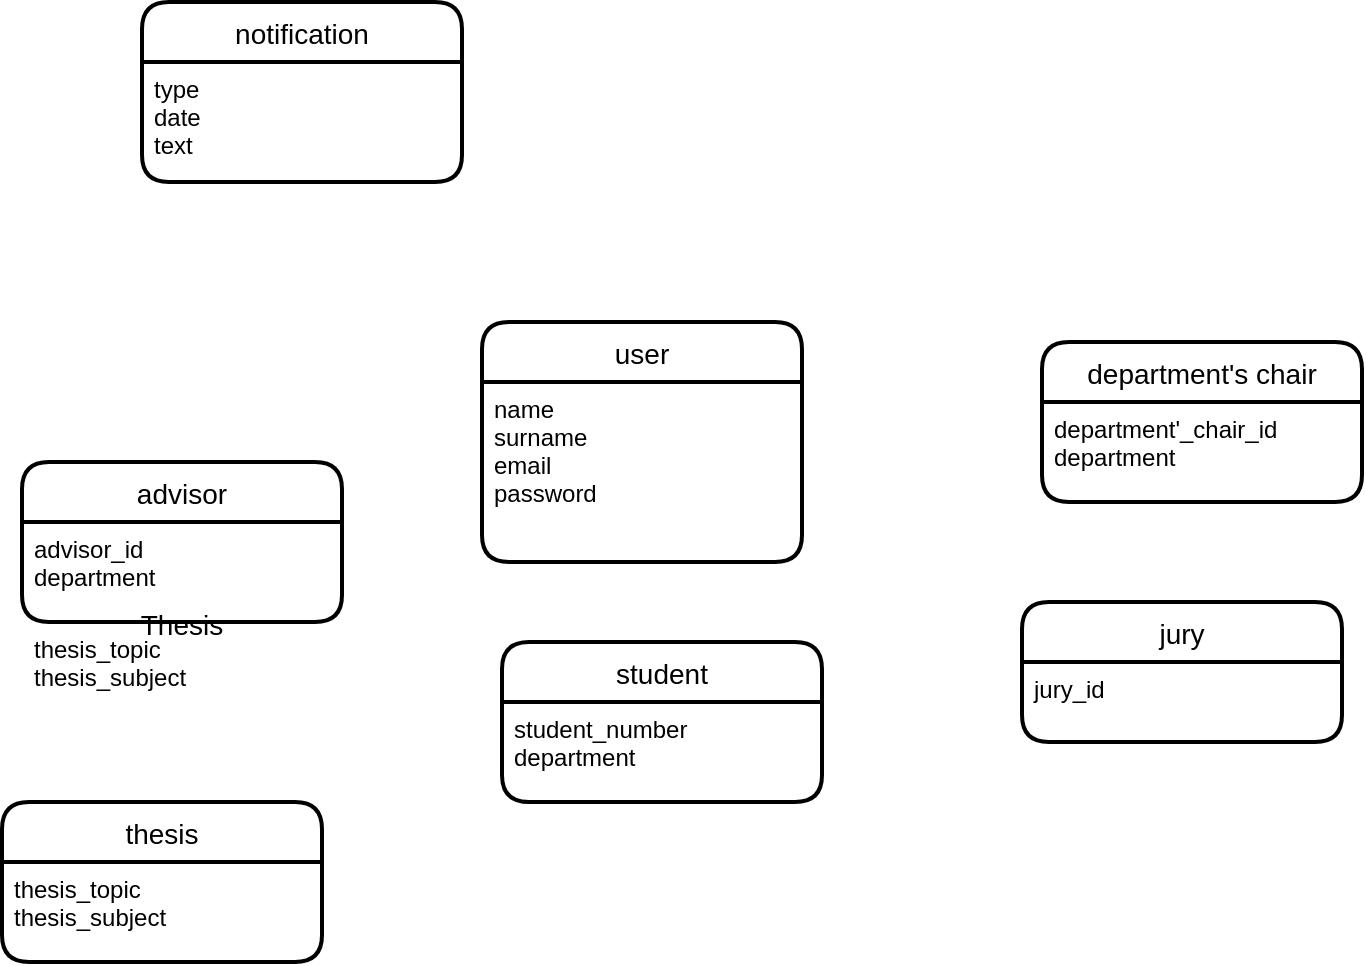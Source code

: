 <mxfile version="14.0.1" type="github">
  <diagram id="R2lEEEUBdFMjLlhIrx00" name="Page-1">
    <mxGraphModel dx="709" dy="549" grid="1" gridSize="10" guides="1" tooltips="1" connect="1" arrows="1" fold="1" page="1" pageScale="1" pageWidth="850" pageHeight="1100" math="0" shadow="0" extFonts="Permanent Marker^https://fonts.googleapis.com/css?family=Permanent+Marker">
      <root>
        <mxCell id="0" />
        <mxCell id="1" parent="0" />
        <mxCell id="vepkWiXUaqZkskB5NhW0-733" value="user" style="swimlane;childLayout=stackLayout;horizontal=1;startSize=30;horizontalStack=0;rounded=1;fontSize=14;fontStyle=0;strokeWidth=2;resizeParent=0;resizeLast=1;shadow=0;dashed=0;align=center;" vertex="1" parent="1">
          <mxGeometry x="300" y="210" width="160" height="120" as="geometry" />
        </mxCell>
        <mxCell id="vepkWiXUaqZkskB5NhW0-734" value="name&#xa;surname&#xa;email&#xa;password" style="align=left;strokeColor=none;fillColor=none;spacingLeft=4;fontSize=12;verticalAlign=top;resizable=0;rotatable=0;part=1;" vertex="1" parent="vepkWiXUaqZkskB5NhW0-733">
          <mxGeometry y="30" width="160" height="90" as="geometry" />
        </mxCell>
        <mxCell id="vepkWiXUaqZkskB5NhW0-740" style="edgeStyle=orthogonalEdgeStyle;rounded=0;orthogonalLoop=1;jettySize=auto;html=1;exitX=0.5;exitY=1;exitDx=0;exitDy=0;" edge="1" parent="vepkWiXUaqZkskB5NhW0-733" source="vepkWiXUaqZkskB5NhW0-734" target="vepkWiXUaqZkskB5NhW0-734">
          <mxGeometry relative="1" as="geometry" />
        </mxCell>
        <mxCell id="vepkWiXUaqZkskB5NhW0-736" value="advisor" style="swimlane;childLayout=stackLayout;horizontal=1;startSize=30;horizontalStack=0;rounded=1;fontSize=14;fontStyle=0;strokeWidth=2;resizeParent=0;resizeLast=1;shadow=0;dashed=0;align=center;" vertex="1" parent="1">
          <mxGeometry x="70" y="280" width="160" height="80" as="geometry" />
        </mxCell>
        <mxCell id="vepkWiXUaqZkskB5NhW0-737" value="advisor_id&#xa;department" style="align=left;strokeColor=none;fillColor=none;spacingLeft=4;fontSize=12;verticalAlign=top;resizable=0;rotatable=0;part=1;" vertex="1" parent="vepkWiXUaqZkskB5NhW0-736">
          <mxGeometry y="30" width="160" height="50" as="geometry" />
        </mxCell>
        <mxCell id="vepkWiXUaqZkskB5NhW0-749" value="Thesis" style="swimlane;childLayout=stackLayout;horizontal=1;startSize=30;horizontalStack=0;rounded=1;fontSize=14;fontStyle=0;strokeWidth=2;resizeParent=0;resizeLast=1;shadow=0;dashed=0;align=center;" vertex="1" parent="vepkWiXUaqZkskB5NhW0-736">
          <mxGeometry y="80" width="160" as="geometry" />
        </mxCell>
        <mxCell id="vepkWiXUaqZkskB5NhW0-750" value="thesis_topic&#xa;thesis_subject" style="align=left;strokeColor=none;fillColor=none;spacingLeft=4;fontSize=12;verticalAlign=top;resizable=0;rotatable=0;part=1;" vertex="1" parent="vepkWiXUaqZkskB5NhW0-749">
          <mxGeometry width="160" as="geometry" />
        </mxCell>
        <mxCell id="vepkWiXUaqZkskB5NhW0-738" value="student" style="swimlane;childLayout=stackLayout;horizontal=1;startSize=30;horizontalStack=0;rounded=1;fontSize=14;fontStyle=0;strokeWidth=2;resizeParent=0;resizeLast=1;shadow=0;dashed=0;align=center;" vertex="1" parent="1">
          <mxGeometry x="310" y="370" width="160" height="80" as="geometry" />
        </mxCell>
        <mxCell id="vepkWiXUaqZkskB5NhW0-739" value="student_number&#xa;department" style="align=left;strokeColor=none;fillColor=none;spacingLeft=4;fontSize=12;verticalAlign=top;resizable=0;rotatable=0;part=1;" vertex="1" parent="vepkWiXUaqZkskB5NhW0-738">
          <mxGeometry y="30" width="160" height="50" as="geometry" />
        </mxCell>
        <mxCell id="vepkWiXUaqZkskB5NhW0-741" value="notification" style="swimlane;childLayout=stackLayout;horizontal=1;startSize=30;horizontalStack=0;rounded=1;fontSize=14;fontStyle=0;strokeWidth=2;resizeParent=0;resizeLast=1;shadow=0;dashed=0;align=center;" vertex="1" parent="1">
          <mxGeometry x="130" y="50" width="160" height="90" as="geometry" />
        </mxCell>
        <mxCell id="vepkWiXUaqZkskB5NhW0-742" value="type&#xa;date&#xa;text" style="align=left;strokeColor=none;fillColor=none;spacingLeft=4;fontSize=12;verticalAlign=top;resizable=0;rotatable=0;part=1;" vertex="1" parent="vepkWiXUaqZkskB5NhW0-741">
          <mxGeometry y="30" width="160" height="60" as="geometry" />
        </mxCell>
        <mxCell id="vepkWiXUaqZkskB5NhW0-743" value="department&#39;s chair" style="swimlane;childLayout=stackLayout;horizontal=1;startSize=30;horizontalStack=0;rounded=1;fontSize=14;fontStyle=0;strokeWidth=2;resizeParent=0;resizeLast=1;shadow=0;dashed=0;align=center;" vertex="1" parent="1">
          <mxGeometry x="580" y="220" width="160" height="80" as="geometry" />
        </mxCell>
        <mxCell id="vepkWiXUaqZkskB5NhW0-744" value="department&#39;_chair_id&#xa;department" style="align=left;strokeColor=none;fillColor=none;spacingLeft=4;fontSize=12;verticalAlign=top;resizable=0;rotatable=0;part=1;" vertex="1" parent="vepkWiXUaqZkskB5NhW0-743">
          <mxGeometry y="30" width="160" height="50" as="geometry" />
        </mxCell>
        <mxCell id="vepkWiXUaqZkskB5NhW0-745" value="jury" style="swimlane;childLayout=stackLayout;horizontal=1;startSize=30;horizontalStack=0;rounded=1;fontSize=14;fontStyle=0;strokeWidth=2;resizeParent=0;resizeLast=1;shadow=0;dashed=0;align=center;" vertex="1" parent="1">
          <mxGeometry x="570" y="350" width="160" height="70" as="geometry" />
        </mxCell>
        <mxCell id="vepkWiXUaqZkskB5NhW0-746" value="jury_id" style="align=left;strokeColor=none;fillColor=none;spacingLeft=4;fontSize=12;verticalAlign=top;resizable=0;rotatable=0;part=1;" vertex="1" parent="vepkWiXUaqZkskB5NhW0-745">
          <mxGeometry y="30" width="160" height="40" as="geometry" />
        </mxCell>
        <mxCell id="vepkWiXUaqZkskB5NhW0-747" value="thesis" style="swimlane;childLayout=stackLayout;horizontal=1;startSize=30;horizontalStack=0;rounded=1;fontSize=14;fontStyle=0;strokeWidth=2;resizeParent=0;resizeLast=1;shadow=0;dashed=0;align=center;" vertex="1" parent="1">
          <mxGeometry x="60" y="450" width="160" height="80" as="geometry" />
        </mxCell>
        <mxCell id="vepkWiXUaqZkskB5NhW0-748" value="thesis_topic&#xa;thesis_subject" style="align=left;strokeColor=none;fillColor=none;spacingLeft=4;fontSize=12;verticalAlign=top;resizable=0;rotatable=0;part=1;" vertex="1" parent="vepkWiXUaqZkskB5NhW0-747">
          <mxGeometry y="30" width="160" height="50" as="geometry" />
        </mxCell>
      </root>
    </mxGraphModel>
  </diagram>
</mxfile>
